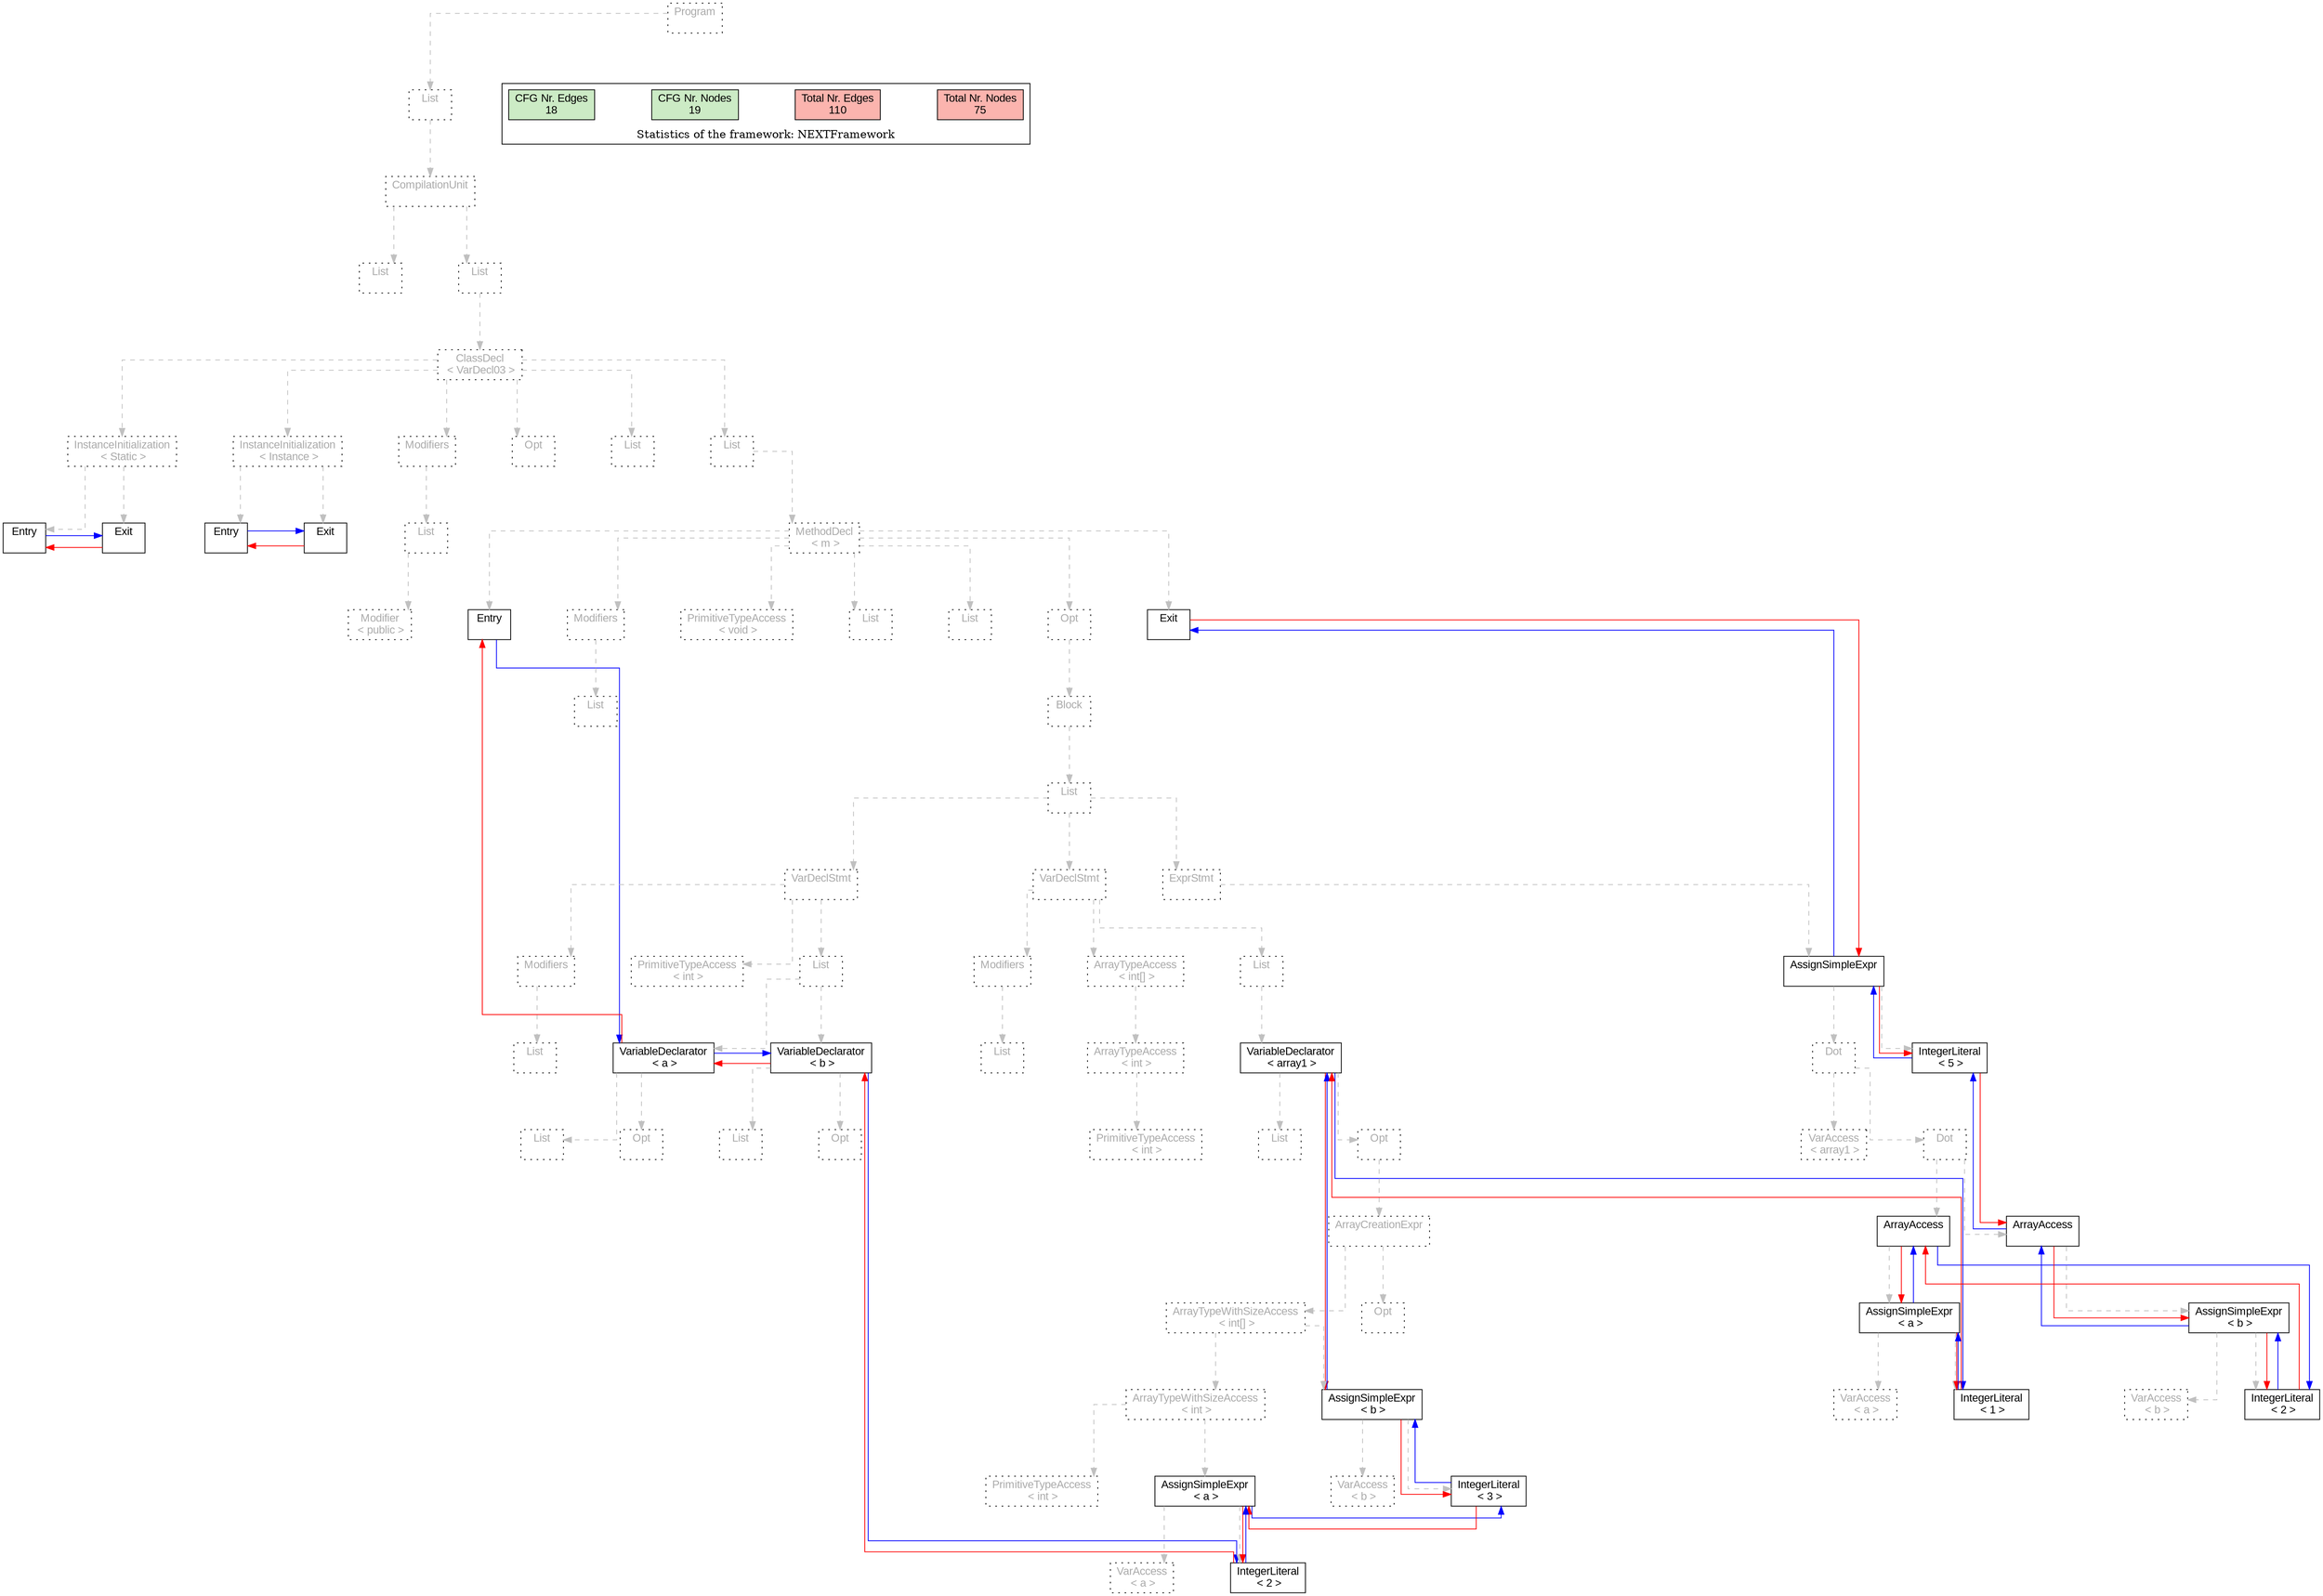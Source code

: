 digraph G {
graph [splines=ortho, nodesep="1", ranksep="1"]
node [shape=rect, fontname=Arial];
{ rank = same; "Program[0]"}
{ rank = same; "List[1]"}
{ rank = same; "CompilationUnit[2]"}
{ rank = same; "List[3]"; "List[4]"}
{ rank = same; "ClassDecl[5]"}
{ rank = same; "Modifiers[22]"; "Opt[25]"; "List[26]"; "List[27]"; "InstanceInitialization[6]"; "InstanceInitialization[14]"}
{ rank = same; "List[23]"; "MethodDecl[28]"; "Entry[7]"; "Exit[8]"; "Entry[15]"; "Exit[16]"}
{ rank = same; "Modifier[24]"; "Entry[29]"; "Modifiers[30]"; "PrimitiveTypeAccess[32]"; "List[33]"; "List[34]"; "Opt[35]"; "Exit[36]"}
{ rank = same; "List[31]"; "Block[36]"}
{ rank = same; "List[37]"}
{ rank = same; "VarDeclStmt[38]"; "VarDeclStmt[49]"; "ExprStmt[70]"}
{ rank = same; "Modifiers[39]"; "PrimitiveTypeAccess[41]"; "List[42]"; "Modifiers[50]"; "ArrayTypeAccess[52]"; "List[55]"; "AssignSimpleExpr[71]"}
{ rank = same; "List[40]"; "VariableDeclarator[43]"; "VariableDeclarator[46]"; "List[51]"; "ArrayTypeAccess[53]"; "VariableDeclarator[56]"; "Dot[72]"; "IntegerLiteral[83]"}
{ rank = same; "List[44]"; "Opt[45]"; "List[47]"; "Opt[48]"; "PrimitiveTypeAccess[54]"; "List[57]"; "Opt[58]"; "VarAccess[73]"; "Dot[74]"}
{ rank = same; "ArrayCreationExpr[59]"; "ArrayAccess[75]"; "ArrayAccess[79]"}
{ rank = same; "ArrayTypeWithSizeAccess[60]"; "Opt[69]"; "AssignSimpleExpr[76]"; "AssignSimpleExpr[80]"}
{ rank = same; "PrimitiveTypeAccess[62]"; "AssignSimpleExpr[63]"; "VarAccess[67]"; "IntegerLiteral[68]"}
{ rank = same; "ArrayTypeWithSizeAccess[61]"; "AssignSimpleExpr[66]"; "VarAccess[77]"; "IntegerLiteral[78]"; "VarAccess[81]"; "IntegerLiteral[82]"}
{ rank = same; "VarAccess[64]"; "IntegerLiteral[65]"}
"Program[0]" [label="Program\n ", style= dotted   fillcolor="#eeeeee" fontcolor="#aaaaaa"  ]
"List[1]" [label="List\n ", style= dotted   fillcolor="#eeeeee" fontcolor="#aaaaaa"  ]
"CompilationUnit[2]" [label="CompilationUnit\n ", style= dotted   fillcolor="#eeeeee" fontcolor="#aaaaaa"  ]
"List[3]" [label="List\n ", style= dotted   fillcolor="#eeeeee" fontcolor="#aaaaaa"  ]
"List[4]" [label="List\n ", style= dotted   fillcolor="#eeeeee" fontcolor="#aaaaaa"  ]
"ClassDecl[5]" [label="ClassDecl\n < VarDecl03 >", style= dotted   fillcolor="#eeeeee" fontcolor="#aaaaaa"  ]
"Modifiers[22]" [label="Modifiers\n ", style= dotted   fillcolor="#eeeeee" fontcolor="#aaaaaa"  ]
"List[23]" [label="List\n ", style= dotted   fillcolor="#eeeeee" fontcolor="#aaaaaa"  ]
"Modifier[24]" [label="Modifier\n < public >", style= dotted   fillcolor="#eeeeee" fontcolor="#aaaaaa"  ]
"Opt[25]" [label="Opt\n ", style= dotted   fillcolor="#eeeeee" fontcolor="#aaaaaa"  ]
"List[26]" [label="List\n ", style= dotted   fillcolor="#eeeeee" fontcolor="#aaaaaa"  ]
"List[27]" [label="List\n ", style= dotted   fillcolor="#eeeeee" fontcolor="#aaaaaa"  ]
"MethodDecl[28]" [label="MethodDecl\n < m >", style= dotted   fillcolor="#eeeeee" fontcolor="#aaaaaa"  ]
"Entry[29]" [label="Entry\n ", fillcolor=white   style=filled  ]
"Modifiers[30]" [label="Modifiers\n ", style= dotted   fillcolor="#eeeeee" fontcolor="#aaaaaa"  ]
"List[31]" [label="List\n ", style= dotted   fillcolor="#eeeeee" fontcolor="#aaaaaa"  ]
"PrimitiveTypeAccess[32]" [label="PrimitiveTypeAccess\n < void >", style= dotted   fillcolor="#eeeeee" fontcolor="#aaaaaa"  ]
"List[33]" [label="List\n ", style= dotted   fillcolor="#eeeeee" fontcolor="#aaaaaa"  ]
"List[34]" [label="List\n ", style= dotted   fillcolor="#eeeeee" fontcolor="#aaaaaa"  ]
"Opt[35]" [label="Opt\n ", style= dotted   fillcolor="#eeeeee" fontcolor="#aaaaaa"  ]
"Block[36]" [label="Block\n ", style= dotted   fillcolor="#eeeeee" fontcolor="#aaaaaa"  ]
"List[37]" [label="List\n ", style= dotted   fillcolor="#eeeeee" fontcolor="#aaaaaa"  ]
"VarDeclStmt[38]" [label="VarDeclStmt\n ", style= dotted   fillcolor="#eeeeee" fontcolor="#aaaaaa"  ]
"Modifiers[39]" [label="Modifiers\n ", style= dotted   fillcolor="#eeeeee" fontcolor="#aaaaaa"  ]
"List[40]" [label="List\n ", style= dotted   fillcolor="#eeeeee" fontcolor="#aaaaaa"  ]
"PrimitiveTypeAccess[41]" [label="PrimitiveTypeAccess\n < int >", style= dotted   fillcolor="#eeeeee" fontcolor="#aaaaaa"  ]
"List[42]" [label="List\n ", style= dotted   fillcolor="#eeeeee" fontcolor="#aaaaaa"  ]
"VariableDeclarator[43]" [label="VariableDeclarator\n < a >", fillcolor=white   style=filled  ]
"List[44]" [label="List\n ", style= dotted   fillcolor="#eeeeee" fontcolor="#aaaaaa"  ]
"Opt[45]" [label="Opt\n ", style= dotted   fillcolor="#eeeeee" fontcolor="#aaaaaa"  ]
"VariableDeclarator[46]" [label="VariableDeclarator\n < b >", fillcolor=white   style=filled  ]
"List[47]" [label="List\n ", style= dotted   fillcolor="#eeeeee" fontcolor="#aaaaaa"  ]
"Opt[48]" [label="Opt\n ", style= dotted   fillcolor="#eeeeee" fontcolor="#aaaaaa"  ]
"VarDeclStmt[49]" [label="VarDeclStmt\n ", style= dotted   fillcolor="#eeeeee" fontcolor="#aaaaaa"  ]
"Modifiers[50]" [label="Modifiers\n ", style= dotted   fillcolor="#eeeeee" fontcolor="#aaaaaa"  ]
"List[51]" [label="List\n ", style= dotted   fillcolor="#eeeeee" fontcolor="#aaaaaa"  ]
"ArrayTypeAccess[52]" [label="ArrayTypeAccess\n < int[] >", style= dotted   fillcolor="#eeeeee" fontcolor="#aaaaaa"  ]
"ArrayTypeAccess[53]" [label="ArrayTypeAccess\n < int >", style= dotted   fillcolor="#eeeeee" fontcolor="#aaaaaa"  ]
"PrimitiveTypeAccess[54]" [label="PrimitiveTypeAccess\n < int >", style= dotted   fillcolor="#eeeeee" fontcolor="#aaaaaa"  ]
"List[55]" [label="List\n ", style= dotted   fillcolor="#eeeeee" fontcolor="#aaaaaa"  ]
"VariableDeclarator[56]" [label="VariableDeclarator\n < array1 >", fillcolor=white   style=filled  ]
"List[57]" [label="List\n ", style= dotted   fillcolor="#eeeeee" fontcolor="#aaaaaa"  ]
"Opt[58]" [label="Opt\n ", style= dotted   fillcolor="#eeeeee" fontcolor="#aaaaaa"  ]
"ArrayCreationExpr[59]" [label="ArrayCreationExpr\n ", style= dotted   fillcolor="#eeeeee" fontcolor="#aaaaaa"  ]
"ArrayTypeWithSizeAccess[60]" [label="ArrayTypeWithSizeAccess\n < int[] >", style= dotted   fillcolor="#eeeeee" fontcolor="#aaaaaa"  ]
"ArrayTypeWithSizeAccess[61]" [label="ArrayTypeWithSizeAccess\n < int >", style= dotted   fillcolor="#eeeeee" fontcolor="#aaaaaa"  ]
"PrimitiveTypeAccess[62]" [label="PrimitiveTypeAccess\n < int >", style= dotted   fillcolor="#eeeeee" fontcolor="#aaaaaa"  ]
"AssignSimpleExpr[63]" [label="AssignSimpleExpr\n < a >", fillcolor=white   style=filled  ]
"VarAccess[64]" [label="VarAccess\n < a >", style= dotted   fillcolor="#eeeeee" fontcolor="#aaaaaa"  ]
"IntegerLiteral[65]" [label="IntegerLiteral\n < 2 >", fillcolor=white   style=filled  ]
"AssignSimpleExpr[66]" [label="AssignSimpleExpr\n < b >", fillcolor=white   style=filled  ]
"VarAccess[67]" [label="VarAccess\n < b >", style= dotted   fillcolor="#eeeeee" fontcolor="#aaaaaa"  ]
"IntegerLiteral[68]" [label="IntegerLiteral\n < 3 >", fillcolor=white   style=filled  ]
"Opt[69]" [label="Opt\n ", style= dotted   fillcolor="#eeeeee" fontcolor="#aaaaaa"  ]
"ExprStmt[70]" [label="ExprStmt\n ", style= dotted   fillcolor="#eeeeee" fontcolor="#aaaaaa"  ]
"AssignSimpleExpr[71]" [label="AssignSimpleExpr\n ", fillcolor=white   style=filled  ]
"Dot[72]" [label="Dot\n ", style= dotted   fillcolor="#eeeeee" fontcolor="#aaaaaa"  ]
"VarAccess[73]" [label="VarAccess\n < array1 >", style= dotted   fillcolor="#eeeeee" fontcolor="#aaaaaa"  ]
"Dot[74]" [label="Dot\n ", style= dotted   fillcolor="#eeeeee" fontcolor="#aaaaaa"  ]
"ArrayAccess[75]" [label="ArrayAccess\n ", fillcolor=white   style=filled  ]
"AssignSimpleExpr[76]" [label="AssignSimpleExpr\n < a >", fillcolor=white   style=filled  ]
"VarAccess[77]" [label="VarAccess\n < a >", style= dotted   fillcolor="#eeeeee" fontcolor="#aaaaaa"  ]
"IntegerLiteral[78]" [label="IntegerLiteral\n < 1 >", fillcolor=white   style=filled  ]
"ArrayAccess[79]" [label="ArrayAccess\n ", fillcolor=white   style=filled  ]
"AssignSimpleExpr[80]" [label="AssignSimpleExpr\n < b >", fillcolor=white   style=filled  ]
"VarAccess[81]" [label="VarAccess\n < b >", style= dotted   fillcolor="#eeeeee" fontcolor="#aaaaaa"  ]
"IntegerLiteral[82]" [label="IntegerLiteral\n < 2 >", fillcolor=white   style=filled  ]
"IntegerLiteral[83]" [label="IntegerLiteral\n < 5 >", fillcolor=white   style=filled  ]
"Exit[36]" [label="Exit\n ", fillcolor=white   style=filled  ]
"InstanceInitialization[6]" [label="InstanceInitialization\n < Instance >", style= dotted   fillcolor="#eeeeee" fontcolor="#aaaaaa"  ]
"Entry[7]" [label="Entry\n ", fillcolor=white   style=filled  ]
"Exit[8]" [label="Exit\n ", fillcolor=white   style=filled  ]
"InstanceInitialization[14]" [label="InstanceInitialization\n < Static >", style= dotted   fillcolor="#eeeeee" fontcolor="#aaaaaa"  ]
"Entry[15]" [label="Entry\n ", fillcolor=white   style=filled  ]
"Exit[16]" [label="Exit\n ", fillcolor=white   style=filled  ]
"CompilationUnit[2]" -> "List[3]" [style=dashed, color=gray]
"List[23]" -> "Modifier[24]" [style=dashed, color=gray]
"Modifiers[22]" -> "List[23]" [style=dashed, color=gray]
"ClassDecl[5]" -> "Modifiers[22]" [style=dashed, color=gray]
"ClassDecl[5]" -> "Opt[25]" [style=dashed, color=gray]
"ClassDecl[5]" -> "List[26]" [style=dashed, color=gray]
"MethodDecl[28]" -> "Entry[29]" [style=dashed, color=gray]
"Modifiers[30]" -> "List[31]" [style=dashed, color=gray]
"MethodDecl[28]" -> "Modifiers[30]" [style=dashed, color=gray]
"MethodDecl[28]" -> "PrimitiveTypeAccess[32]" [style=dashed, color=gray]
"MethodDecl[28]" -> "List[33]" [style=dashed, color=gray]
"MethodDecl[28]" -> "List[34]" [style=dashed, color=gray]
"Modifiers[39]" -> "List[40]" [style=dashed, color=gray]
"VarDeclStmt[38]" -> "Modifiers[39]" [style=dashed, color=gray]
"VarDeclStmt[38]" -> "PrimitiveTypeAccess[41]" [style=dashed, color=gray]
"VariableDeclarator[43]" -> "List[44]" [style=dashed, color=gray]
"VariableDeclarator[43]" -> "Opt[45]" [style=dashed, color=gray]
"List[42]" -> "VariableDeclarator[43]" [style=dashed, color=gray]
"VariableDeclarator[46]" -> "List[47]" [style=dashed, color=gray]
"VariableDeclarator[46]" -> "Opt[48]" [style=dashed, color=gray]
"List[42]" -> "VariableDeclarator[46]" [style=dashed, color=gray]
"VarDeclStmt[38]" -> "List[42]" [style=dashed, color=gray]
"List[37]" -> "VarDeclStmt[38]" [style=dashed, color=gray]
"Modifiers[50]" -> "List[51]" [style=dashed, color=gray]
"VarDeclStmt[49]" -> "Modifiers[50]" [style=dashed, color=gray]
"ArrayTypeAccess[53]" -> "PrimitiveTypeAccess[54]" [style=dashed, color=gray]
"ArrayTypeAccess[52]" -> "ArrayTypeAccess[53]" [style=dashed, color=gray]
"VarDeclStmt[49]" -> "ArrayTypeAccess[52]" [style=dashed, color=gray]
"VariableDeclarator[56]" -> "List[57]" [style=dashed, color=gray]
"ArrayTypeWithSizeAccess[61]" -> "PrimitiveTypeAccess[62]" [style=dashed, color=gray]
"AssignSimpleExpr[63]" -> "VarAccess[64]" [style=dashed, color=gray]
"AssignSimpleExpr[63]" -> "IntegerLiteral[65]" [style=dashed, color=gray]
"ArrayTypeWithSizeAccess[61]" -> "AssignSimpleExpr[63]" [style=dashed, color=gray]
"ArrayTypeWithSizeAccess[60]" -> "ArrayTypeWithSizeAccess[61]" [style=dashed, color=gray]
"AssignSimpleExpr[66]" -> "VarAccess[67]" [style=dashed, color=gray]
"AssignSimpleExpr[66]" -> "IntegerLiteral[68]" [style=dashed, color=gray]
"ArrayTypeWithSizeAccess[60]" -> "AssignSimpleExpr[66]" [style=dashed, color=gray]
"ArrayCreationExpr[59]" -> "ArrayTypeWithSizeAccess[60]" [style=dashed, color=gray]
"ArrayCreationExpr[59]" -> "Opt[69]" [style=dashed, color=gray]
"Opt[58]" -> "ArrayCreationExpr[59]" [style=dashed, color=gray]
"VariableDeclarator[56]" -> "Opt[58]" [style=dashed, color=gray]
"List[55]" -> "VariableDeclarator[56]" [style=dashed, color=gray]
"VarDeclStmt[49]" -> "List[55]" [style=dashed, color=gray]
"List[37]" -> "VarDeclStmt[49]" [style=dashed, color=gray]
"Dot[72]" -> "VarAccess[73]" [style=dashed, color=gray]
"AssignSimpleExpr[76]" -> "VarAccess[77]" [style=dashed, color=gray]
"AssignSimpleExpr[76]" -> "IntegerLiteral[78]" [style=dashed, color=gray]
"ArrayAccess[75]" -> "AssignSimpleExpr[76]" [style=dashed, color=gray]
"Dot[74]" -> "ArrayAccess[75]" [style=dashed, color=gray]
"AssignSimpleExpr[80]" -> "VarAccess[81]" [style=dashed, color=gray]
"AssignSimpleExpr[80]" -> "IntegerLiteral[82]" [style=dashed, color=gray]
"ArrayAccess[79]" -> "AssignSimpleExpr[80]" [style=dashed, color=gray]
"Dot[74]" -> "ArrayAccess[79]" [style=dashed, color=gray]
"Dot[72]" -> "Dot[74]" [style=dashed, color=gray]
"AssignSimpleExpr[71]" -> "Dot[72]" [style=dashed, color=gray]
"AssignSimpleExpr[71]" -> "IntegerLiteral[83]" [style=dashed, color=gray]
"ExprStmt[70]" -> "AssignSimpleExpr[71]" [style=dashed, color=gray]
"List[37]" -> "ExprStmt[70]" [style=dashed, color=gray]
"Block[36]" -> "List[37]" [style=dashed, color=gray]
"Opt[35]" -> "Block[36]" [style=dashed, color=gray]
"MethodDecl[28]" -> "Opt[35]" [style=dashed, color=gray]
"MethodDecl[28]" -> "Exit[36]" [style=dashed, color=gray]
"List[27]" -> "MethodDecl[28]" [style=dashed, color=gray]
"ClassDecl[5]" -> "List[27]" [style=dashed, color=gray]
"InstanceInitialization[6]" -> "Entry[7]" [style=dashed, color=gray]
"InstanceInitialization[6]" -> "Exit[8]" [style=dashed, color=gray]
"InstanceInitialization[14]" -> "Entry[15]" [style=dashed, color=gray]
"InstanceInitialization[14]" -> "Exit[16]" [style=dashed, color=gray]
"ClassDecl[5]" -> "InstanceInitialization[6]" [style=dashed, color=gray]
"ClassDecl[5]" -> "InstanceInitialization[14]" [style=dashed, color=gray]
"List[4]" -> "ClassDecl[5]" [style=dashed, color=gray]
"CompilationUnit[2]" -> "List[4]" [style=dashed, color=gray]
"List[1]" -> "CompilationUnit[2]" [style=dashed, color=gray]
"Program[0]" -> "List[1]" [style=dashed, color=gray]
"Exit[16]" -> "Entry[15]" [color=red, constraint=false]
"Entry[15]" -> "Exit[16]" [color=blue, constraint=false, xlabel=" "] 
"Exit[8]" -> "Entry[7]" [color=red, constraint=false]
"Entry[7]" -> "Exit[8]" [color=blue, constraint=false, xlabel=" "] 
"Exit[36]" -> "AssignSimpleExpr[71]" [color=red, constraint=false]
"AssignSimpleExpr[71]" -> "Exit[36]" [color=blue, constraint=false, xlabel=" "] 
"AssignSimpleExpr[71]" -> "IntegerLiteral[83]" [color=red, constraint=false]
"IntegerLiteral[83]" -> "AssignSimpleExpr[71]" [color=blue, constraint=false, xlabel=" "] 
"IntegerLiteral[83]" -> "ArrayAccess[79]" [color=red, constraint=false]
"ArrayAccess[79]" -> "IntegerLiteral[83]" [color=blue, constraint=false, xlabel=" "] 
"ArrayAccess[79]" -> "AssignSimpleExpr[80]" [color=red, constraint=false]
"AssignSimpleExpr[80]" -> "ArrayAccess[79]" [color=blue, constraint=false, xlabel=" "] 
"AssignSimpleExpr[80]" -> "IntegerLiteral[82]" [color=red, constraint=false]
"IntegerLiteral[82]" -> "AssignSimpleExpr[80]" [color=blue, constraint=false, xlabel=" "] 
"IntegerLiteral[82]" -> "ArrayAccess[75]" [color=red, constraint=false]
"ArrayAccess[75]" -> "IntegerLiteral[82]" [color=blue, constraint=false, xlabel=" "] 
"ArrayAccess[75]" -> "AssignSimpleExpr[76]" [color=red, constraint=false]
"AssignSimpleExpr[76]" -> "ArrayAccess[75]" [color=blue, constraint=false, xlabel=" "] 
"AssignSimpleExpr[76]" -> "IntegerLiteral[78]" [color=red, constraint=false]
"IntegerLiteral[78]" -> "AssignSimpleExpr[76]" [color=blue, constraint=false, xlabel=" "] 
"IntegerLiteral[78]" -> "VariableDeclarator[56]" [color=red, constraint=false]
"VariableDeclarator[56]" -> "IntegerLiteral[78]" [color=blue, constraint=false, xlabel=" "] 
"VariableDeclarator[56]" -> "AssignSimpleExpr[66]" [color=red, constraint=false]
"AssignSimpleExpr[66]" -> "VariableDeclarator[56]" [color=blue, constraint=false, xlabel=" "] 
"AssignSimpleExpr[66]" -> "IntegerLiteral[68]" [color=red, constraint=false]
"IntegerLiteral[68]" -> "AssignSimpleExpr[66]" [color=blue, constraint=false, xlabel=" "] 
"IntegerLiteral[68]" -> "AssignSimpleExpr[63]" [color=red, constraint=false]
"AssignSimpleExpr[63]" -> "IntegerLiteral[68]" [color=blue, constraint=false, xlabel=" "] 
"AssignSimpleExpr[63]" -> "IntegerLiteral[65]" [color=red, constraint=false]
"IntegerLiteral[65]" -> "AssignSimpleExpr[63]" [color=blue, constraint=false, xlabel=" "] 
"IntegerLiteral[65]" -> "VariableDeclarator[46]" [color=red, constraint=false]
"VariableDeclarator[46]" -> "IntegerLiteral[65]" [color=blue, constraint=false, xlabel=" "] 
"VariableDeclarator[46]" -> "VariableDeclarator[43]" [color=red, constraint=false]
"VariableDeclarator[43]" -> "VariableDeclarator[46]" [color=blue, constraint=false, xlabel=" "] 
"VariableDeclarator[43]" -> "Entry[29]" [color=red, constraint=false]
"Entry[29]" -> "VariableDeclarator[43]" [color=blue, constraint=false, xlabel=" "] 
"List[3]" -> "List[4]" [style=invis]
"InstanceInitialization[14]" -> "InstanceInitialization[6]" -> "Modifiers[22]" -> "Opt[25]" -> "List[26]" -> "List[27]" [style=invis]
"Entry[29]" -> "Modifiers[30]" -> "PrimitiveTypeAccess[32]" -> "List[33]" -> "List[34]" -> "Opt[35]" -> "Exit[36]" [style=invis]
"VarDeclStmt[38]" -> "VarDeclStmt[49]" -> "ExprStmt[70]" [style=invis]
"Modifiers[39]" -> "PrimitiveTypeAccess[41]" -> "List[42]" [style=invis]
"VariableDeclarator[43]" -> "VariableDeclarator[46]" [style=invis]
"List[44]" -> "Opt[45]" [style=invis]
"List[47]" -> "Opt[48]" [style=invis]
"Modifiers[50]" -> "ArrayTypeAccess[52]" -> "List[55]" [style=invis]
"List[57]" -> "Opt[58]" [style=invis]
"ArrayTypeWithSizeAccess[60]" -> "Opt[69]" [style=invis]
"ArrayTypeWithSizeAccess[61]" -> "AssignSimpleExpr[66]" [style=invis]
"PrimitiveTypeAccess[62]" -> "AssignSimpleExpr[63]" [style=invis]
"VarAccess[64]" -> "IntegerLiteral[65]" [style=invis]
"VarAccess[67]" -> "IntegerLiteral[68]" [style=invis]
"Dot[72]" -> "IntegerLiteral[83]" [style=invis]
"VarAccess[73]" -> "Dot[74]" [style=invis]
"ArrayAccess[75]" -> "ArrayAccess[79]" [style=invis]
"VarAccess[77]" -> "IntegerLiteral[78]" [style=invis]
"VarAccess[81]" -> "IntegerLiteral[82]" [style=invis]
"Entry[7]" -> "Exit[8]" [style=invis]
"Entry[15]" -> "Exit[16]" [style=invis]

subgraph cluster_legend {
{node [style=filled, fillcolor=1, colorscheme="pastel13"]
Nodes [label="Total Nr. Nodes
75", fillcolor=1]
Edges [label="Total Nr. Edges
110", fillcolor=1]
NodesCFG [label="CFG Nr. Nodes
19", fillcolor=3]
EdgesCFG [label="CFG Nr. Edges
18", fillcolor=3]
Nodes-> "Program[0]" -> NodesCFG  [style="invis"]
Edges -> "Program[0]" ->EdgesCFG [style="invis"]}
label = "Statistics of the framework: NEXTFramework"
style="solid"
ranksep=0.05
nodesep=0.01
labelloc = b
len=2
}}